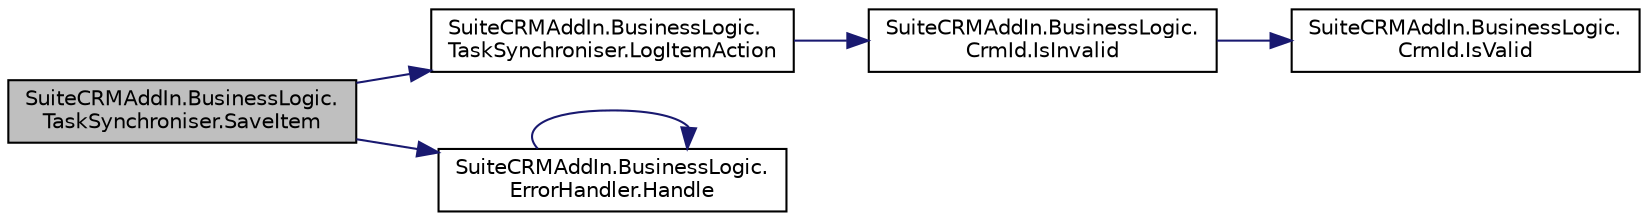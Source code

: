 digraph "SuiteCRMAddIn.BusinessLogic.TaskSynchroniser.SaveItem"
{
  edge [fontname="Helvetica",fontsize="10",labelfontname="Helvetica",labelfontsize="10"];
  node [fontname="Helvetica",fontsize="10",shape=record];
  rankdir="LR";
  Node55 [label="SuiteCRMAddIn.BusinessLogic.\lTaskSynchroniser.SaveItem",height=0.2,width=0.4,color="black", fillcolor="grey75", style="filled", fontcolor="black"];
  Node55 -> Node56 [color="midnightblue",fontsize="10",style="solid",fontname="Helvetica"];
  Node56 [label="SuiteCRMAddIn.BusinessLogic.\lTaskSynchroniser.LogItemAction",height=0.2,width=0.4,color="black", fillcolor="white", style="filled",URL="$class_suite_c_r_m_add_in_1_1_business_logic_1_1_task_synchroniser.html#aba66318aeed453027c96cee297fbb5b7",tooltip="Log a message regarding this Outlook appointment. "];
  Node56 -> Node57 [color="midnightblue",fontsize="10",style="solid",fontname="Helvetica"];
  Node57 [label="SuiteCRMAddIn.BusinessLogic.\lCrmId.IsInvalid",height=0.2,width=0.4,color="black", fillcolor="white", style="filled",URL="$class_suite_c_r_m_add_in_1_1_business_logic_1_1_crm_id.html#ae6aff08aa08be622c672dc507d331118",tooltip="True if CrmId.IsValid(CrmId) is false of this id. "];
  Node57 -> Node58 [color="midnightblue",fontsize="10",style="solid",fontname="Helvetica"];
  Node58 [label="SuiteCRMAddIn.BusinessLogic.\lCrmId.IsValid",height=0.2,width=0.4,color="black", fillcolor="white", style="filled",URL="$class_suite_c_r_m_add_in_1_1_business_logic_1_1_crm_id.html#a753d936c4867f81d95032490ff89cd48",tooltip="Validates a CRM id. "];
  Node55 -> Node59 [color="midnightblue",fontsize="10",style="solid",fontname="Helvetica"];
  Node59 [label="SuiteCRMAddIn.BusinessLogic.\lErrorHandler.Handle",height=0.2,width=0.4,color="black", fillcolor="white", style="filled",URL="$class_suite_c_r_m_add_in_1_1_business_logic_1_1_error_handler.html#aa5ac5699b0099c7a812a895751df5e07"];
  Node59 -> Node59 [color="midnightblue",fontsize="10",style="solid",fontname="Helvetica"];
}
